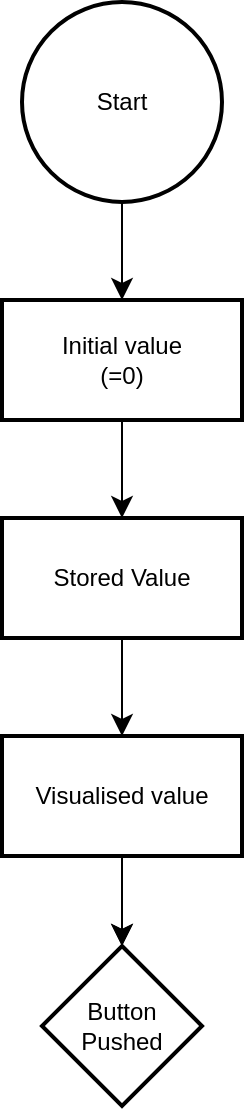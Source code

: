 <mxfile version="24.2.1" type="github">
  <diagram name="페이지-1" id="zwdacpVIj72CtBetUWyS">
    <mxGraphModel dx="799" dy="1266" grid="0" gridSize="10" guides="1" tooltips="1" connect="1" arrows="1" fold="1" page="0" pageScale="1" pageWidth="827" pageHeight="1169" math="0" shadow="0">
      <root>
        <mxCell id="0" />
        <mxCell id="1" parent="0" />
        <mxCell id="5IderKOiHxJjELfDRAUz-4" value="" style="edgeStyle=none;curved=1;rounded=0;orthogonalLoop=1;jettySize=auto;html=1;fontSize=12;startSize=8;endSize=8;" edge="1" parent="1" source="5IderKOiHxJjELfDRAUz-1" target="5IderKOiHxJjELfDRAUz-3">
          <mxGeometry relative="1" as="geometry" />
        </mxCell>
        <mxCell id="5IderKOiHxJjELfDRAUz-1" value="Start" style="strokeWidth=2;html=1;shape=mxgraph.flowchart.start_2;whiteSpace=wrap;" vertex="1" parent="1">
          <mxGeometry x="223" y="-678" width="100" height="100" as="geometry" />
        </mxCell>
        <mxCell id="5IderKOiHxJjELfDRAUz-6" value="" style="edgeStyle=none;curved=1;rounded=0;orthogonalLoop=1;jettySize=auto;html=1;fontSize=12;startSize=8;endSize=8;" edge="1" parent="1" target="5IderKOiHxJjELfDRAUz-5">
          <mxGeometry relative="1" as="geometry">
            <mxPoint x="273" y="-207" as="sourcePoint" />
          </mxGeometry>
        </mxCell>
        <mxCell id="5IderKOiHxJjELfDRAUz-33" value="" style="edgeStyle=none;curved=1;rounded=0;orthogonalLoop=1;jettySize=auto;html=1;fontSize=12;startSize=8;endSize=8;exitX=0.5;exitY=1;exitDx=0;exitDy=0;" edge="1" parent="1" source="5IderKOiHxJjELfDRAUz-35" target="5IderKOiHxJjELfDRAUz-32">
          <mxGeometry relative="1" as="geometry">
            <mxPoint x="273" y="-337" as="sourcePoint" />
          </mxGeometry>
        </mxCell>
        <mxCell id="5IderKOiHxJjELfDRAUz-36" value="" style="edgeStyle=none;curved=1;rounded=0;orthogonalLoop=1;jettySize=auto;html=1;fontSize=12;startSize=8;endSize=8;" edge="1" parent="1" source="5IderKOiHxJjELfDRAUz-3" target="5IderKOiHxJjELfDRAUz-35">
          <mxGeometry relative="1" as="geometry" />
        </mxCell>
        <mxCell id="5IderKOiHxJjELfDRAUz-3" value="Initial value&lt;div&gt;(=0)&lt;/div&gt;" style="whiteSpace=wrap;html=1;strokeWidth=2;" vertex="1" parent="1">
          <mxGeometry x="213" y="-529" width="120" height="60" as="geometry" />
        </mxCell>
        <mxCell id="5IderKOiHxJjELfDRAUz-5" value="Button&lt;br&gt;Pushed" style="rhombus;whiteSpace=wrap;html=1;strokeWidth=2;" vertex="1" parent="1">
          <mxGeometry x="233" y="-206" width="80" height="80" as="geometry" />
        </mxCell>
        <mxCell id="5IderKOiHxJjELfDRAUz-34" value="" style="edgeStyle=none;curved=1;rounded=0;orthogonalLoop=1;jettySize=auto;html=1;fontSize=12;startSize=8;endSize=8;exitX=0.5;exitY=1;exitDx=0;exitDy=0;" edge="1" parent="1" source="5IderKOiHxJjELfDRAUz-32" target="5IderKOiHxJjELfDRAUz-5">
          <mxGeometry relative="1" as="geometry" />
        </mxCell>
        <mxCell id="5IderKOiHxJjELfDRAUz-32" value="Visualised value" style="whiteSpace=wrap;html=1;strokeWidth=2;" vertex="1" parent="1">
          <mxGeometry x="213" y="-311" width="120" height="60" as="geometry" />
        </mxCell>
        <mxCell id="5IderKOiHxJjELfDRAUz-35" value="Stored Value" style="whiteSpace=wrap;html=1;strokeWidth=2;" vertex="1" parent="1">
          <mxGeometry x="213" y="-420" width="120" height="60" as="geometry" />
        </mxCell>
      </root>
    </mxGraphModel>
  </diagram>
</mxfile>
